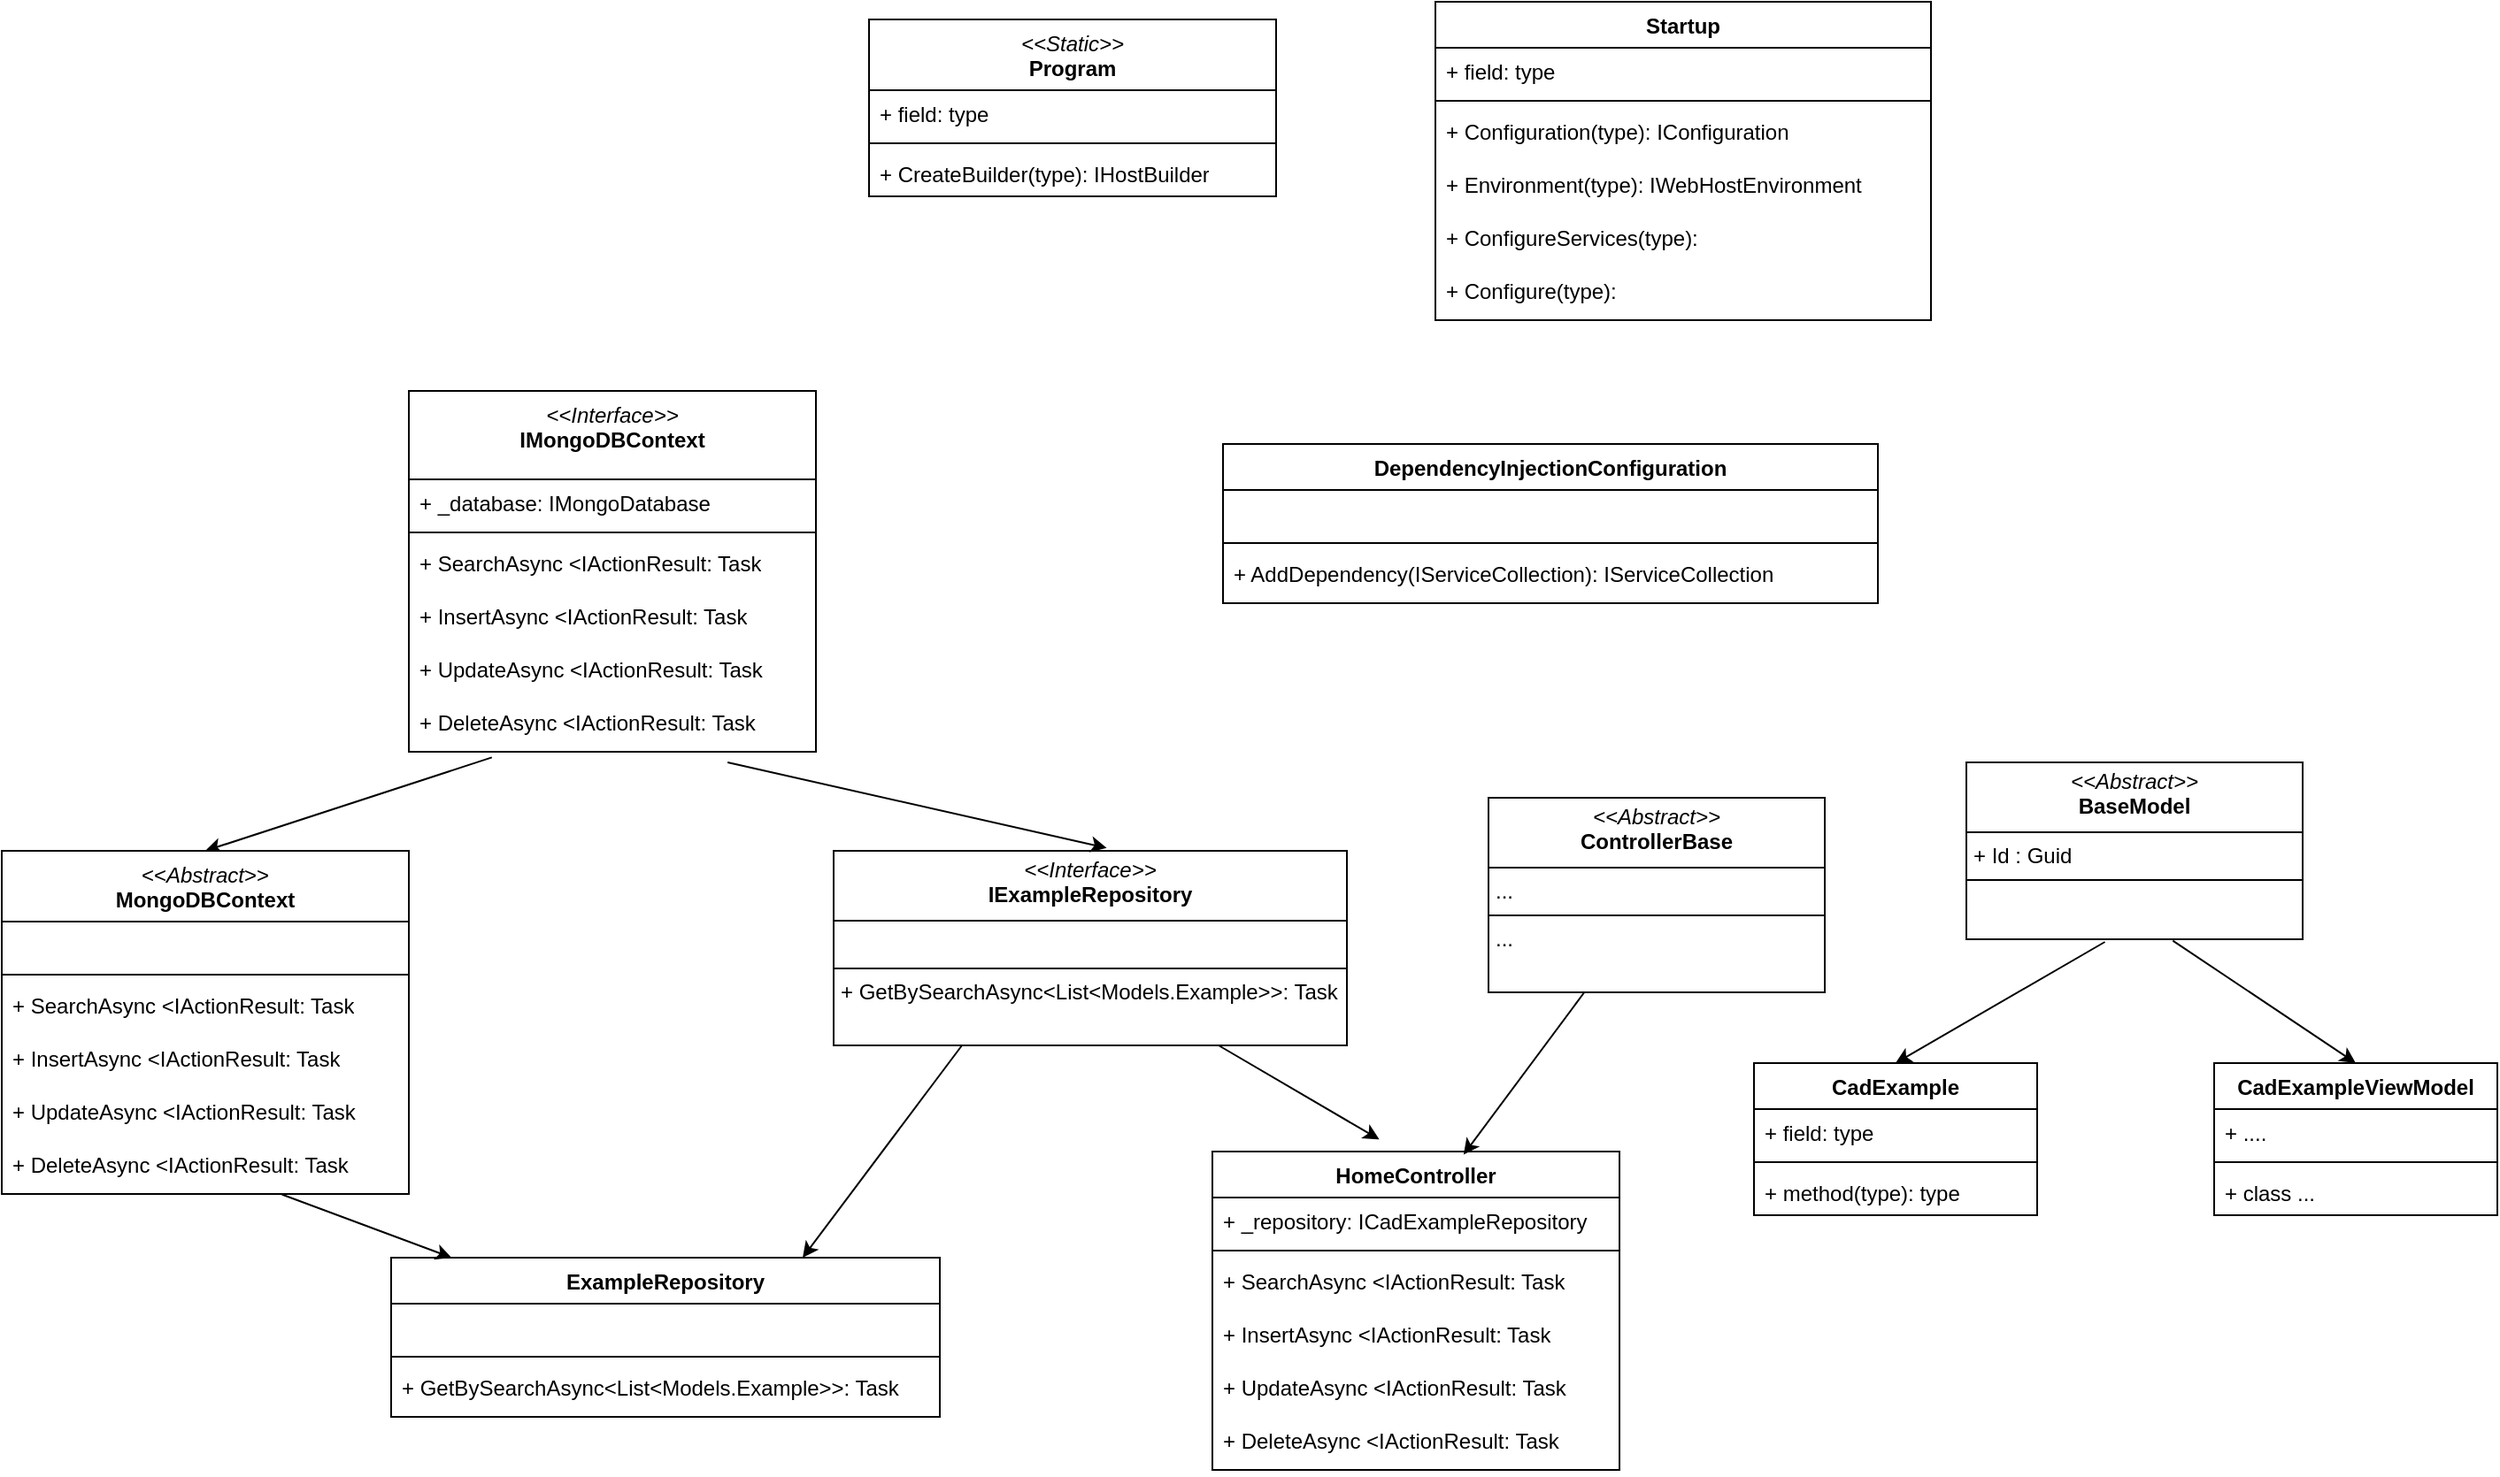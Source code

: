 <mxfile version="24.3.1" type="device">
  <diagram name="Página-1" id="y2cU4MqPE3Seo-SNJSKG">
    <mxGraphModel dx="2227" dy="1928" grid="1" gridSize="10" guides="1" tooltips="1" connect="1" arrows="1" fold="1" page="1" pageScale="1" pageWidth="827" pageHeight="1169" math="0" shadow="0">
      <root>
        <mxCell id="0" />
        <mxCell id="1" parent="0" />
        <mxCell id="RNBheS_vnpGrsHCAXqwP-1" value="&lt;p style=&quot;margin:0px;margin-top:4px;text-align:center;&quot;&gt;&lt;i&gt;&amp;lt;&amp;lt;Interface&amp;gt;&amp;gt;&lt;/i&gt;&lt;br&gt;&lt;b&gt;IExampleRepository&lt;/b&gt;&lt;/p&gt;&lt;hr size=&quot;1&quot; style=&quot;border-style:solid;&quot;&gt;&lt;p style=&quot;margin:0px;margin-left:4px;&quot;&gt;&lt;br&gt;&lt;/p&gt;&lt;hr size=&quot;1&quot; style=&quot;border-style:solid;&quot;&gt;&lt;p style=&quot;margin:0px;margin-left:4px;&quot;&gt;+ GetBySearchAsync&amp;lt;List&amp;lt;Models.Example&amp;gt;&amp;gt;: Task&lt;br&gt;&lt;/p&gt;" style="verticalAlign=top;align=left;overflow=fill;html=1;whiteSpace=wrap;" vertex="1" parent="1">
          <mxGeometry x="200" y="90" width="290" height="110" as="geometry" />
        </mxCell>
        <mxCell id="RNBheS_vnpGrsHCAXqwP-3" value="HomeController" style="swimlane;fontStyle=1;align=center;verticalAlign=top;childLayout=stackLayout;horizontal=1;startSize=26;horizontalStack=0;resizeParent=1;resizeParentMax=0;resizeLast=0;collapsible=1;marginBottom=0;whiteSpace=wrap;html=1;" vertex="1" parent="1">
          <mxGeometry x="414" y="260" width="230" height="180" as="geometry" />
        </mxCell>
        <mxCell id="RNBheS_vnpGrsHCAXqwP-4" value="+ _repository: ICadExampleRepository" style="text;strokeColor=none;fillColor=none;align=left;verticalAlign=top;spacingLeft=4;spacingRight=4;overflow=hidden;rotatable=0;points=[[0,0.5],[1,0.5]];portConstraint=eastwest;whiteSpace=wrap;html=1;" vertex="1" parent="RNBheS_vnpGrsHCAXqwP-3">
          <mxGeometry y="26" width="230" height="26" as="geometry" />
        </mxCell>
        <mxCell id="RNBheS_vnpGrsHCAXqwP-5" value="" style="line;strokeWidth=1;fillColor=none;align=left;verticalAlign=middle;spacingTop=-1;spacingLeft=3;spacingRight=3;rotatable=0;labelPosition=right;points=[];portConstraint=eastwest;strokeColor=inherit;" vertex="1" parent="RNBheS_vnpGrsHCAXqwP-3">
          <mxGeometry y="52" width="230" height="8" as="geometry" />
        </mxCell>
        <mxCell id="RNBheS_vnpGrsHCAXqwP-6" value="+ SearchAsync &amp;lt;IActionResult: Task" style="text;strokeColor=none;fillColor=none;align=left;verticalAlign=top;spacingLeft=4;spacingRight=4;overflow=hidden;rotatable=0;points=[[0,0.5],[1,0.5]];portConstraint=eastwest;whiteSpace=wrap;html=1;" vertex="1" parent="RNBheS_vnpGrsHCAXqwP-3">
          <mxGeometry y="60" width="230" height="30" as="geometry" />
        </mxCell>
        <mxCell id="RNBheS_vnpGrsHCAXqwP-18" value="+ InsertAsync &amp;lt;IActionResult: Task" style="text;strokeColor=none;fillColor=none;align=left;verticalAlign=top;spacingLeft=4;spacingRight=4;overflow=hidden;rotatable=0;points=[[0,0.5],[1,0.5]];portConstraint=eastwest;whiteSpace=wrap;html=1;" vertex="1" parent="RNBheS_vnpGrsHCAXqwP-3">
          <mxGeometry y="90" width="230" height="30" as="geometry" />
        </mxCell>
        <mxCell id="RNBheS_vnpGrsHCAXqwP-19" value="+ UpdateAsync &amp;lt;IActionResult: Task" style="text;strokeColor=none;fillColor=none;align=left;verticalAlign=top;spacingLeft=4;spacingRight=4;overflow=hidden;rotatable=0;points=[[0,0.5],[1,0.5]];portConstraint=eastwest;whiteSpace=wrap;html=1;" vertex="1" parent="RNBheS_vnpGrsHCAXqwP-3">
          <mxGeometry y="120" width="230" height="30" as="geometry" />
        </mxCell>
        <mxCell id="RNBheS_vnpGrsHCAXqwP-20" value="+ DeleteAsync &amp;lt;IActionResult: Task" style="text;strokeColor=none;fillColor=none;align=left;verticalAlign=top;spacingLeft=4;spacingRight=4;overflow=hidden;rotatable=0;points=[[0,0.5],[1,0.5]];portConstraint=eastwest;whiteSpace=wrap;html=1;" vertex="1" parent="RNBheS_vnpGrsHCAXqwP-3">
          <mxGeometry y="150" width="230" height="30" as="geometry" />
        </mxCell>
        <mxCell id="RNBheS_vnpGrsHCAXqwP-11" style="edgeStyle=none;rounded=0;orthogonalLoop=1;jettySize=auto;html=1;exitX=0.75;exitY=1;exitDx=0;exitDy=0;entryX=0.41;entryY=-0.038;entryDx=0;entryDy=0;entryPerimeter=0;" edge="1" parent="1" source="RNBheS_vnpGrsHCAXqwP-1" target="RNBheS_vnpGrsHCAXqwP-3">
          <mxGeometry relative="1" as="geometry" />
        </mxCell>
        <mxCell id="RNBheS_vnpGrsHCAXqwP-12" value="ExampleRepository" style="swimlane;fontStyle=1;align=center;verticalAlign=top;childLayout=stackLayout;horizontal=1;startSize=26;horizontalStack=0;resizeParent=1;resizeParentMax=0;resizeLast=0;collapsible=1;marginBottom=0;whiteSpace=wrap;html=1;" vertex="1" parent="1">
          <mxGeometry x="-50" y="320" width="310" height="90" as="geometry" />
        </mxCell>
        <mxCell id="RNBheS_vnpGrsHCAXqwP-13" value="&amp;nbsp;" style="text;strokeColor=none;fillColor=none;align=left;verticalAlign=top;spacingLeft=4;spacingRight=4;overflow=hidden;rotatable=0;points=[[0,0.5],[1,0.5]];portConstraint=eastwest;whiteSpace=wrap;html=1;" vertex="1" parent="RNBheS_vnpGrsHCAXqwP-12">
          <mxGeometry y="26" width="310" height="26" as="geometry" />
        </mxCell>
        <mxCell id="RNBheS_vnpGrsHCAXqwP-14" value="" style="line;strokeWidth=1;fillColor=none;align=left;verticalAlign=middle;spacingTop=-1;spacingLeft=3;spacingRight=3;rotatable=0;labelPosition=right;points=[];portConstraint=eastwest;strokeColor=inherit;" vertex="1" parent="RNBheS_vnpGrsHCAXqwP-12">
          <mxGeometry y="52" width="310" height="8" as="geometry" />
        </mxCell>
        <mxCell id="RNBheS_vnpGrsHCAXqwP-15" value="+ GetBySearchAsync&amp;lt;List&amp;lt;Models.Example&amp;gt;&amp;gt;: Task" style="text;strokeColor=none;fillColor=none;align=left;verticalAlign=top;spacingLeft=4;spacingRight=4;overflow=hidden;rotatable=0;points=[[0,0.5],[1,0.5]];portConstraint=eastwest;whiteSpace=wrap;html=1;" vertex="1" parent="RNBheS_vnpGrsHCAXqwP-12">
          <mxGeometry y="60" width="310" height="30" as="geometry" />
        </mxCell>
        <mxCell id="RNBheS_vnpGrsHCAXqwP-17" style="edgeStyle=none;rounded=0;orthogonalLoop=1;jettySize=auto;html=1;exitX=0.25;exitY=1;exitDx=0;exitDy=0;entryX=0.75;entryY=0;entryDx=0;entryDy=0;" edge="1" parent="1" source="RNBheS_vnpGrsHCAXqwP-1" target="RNBheS_vnpGrsHCAXqwP-12">
          <mxGeometry relative="1" as="geometry" />
        </mxCell>
        <mxCell id="RNBheS_vnpGrsHCAXqwP-48" style="edgeStyle=none;rounded=0;orthogonalLoop=1;jettySize=auto;html=1;entryX=0.5;entryY=0;entryDx=0;entryDy=0;exitX=0.204;exitY=1.107;exitDx=0;exitDy=0;exitPerimeter=0;" edge="1" parent="1" source="RNBheS_vnpGrsHCAXqwP-39" target="RNBheS_vnpGrsHCAXqwP-41">
          <mxGeometry relative="1" as="geometry" />
        </mxCell>
        <mxCell id="RNBheS_vnpGrsHCAXqwP-33" value="&lt;div&gt;&lt;i style=&quot;font-weight: normal;&quot;&gt;&amp;lt;&amp;lt;Interface&amp;gt;&amp;gt;&lt;/i&gt;&lt;/div&gt;IMongoDBContext" style="swimlane;fontStyle=1;align=center;verticalAlign=top;childLayout=stackLayout;horizontal=1;startSize=50;horizontalStack=0;resizeParent=1;resizeParentMax=0;resizeLast=0;collapsible=1;marginBottom=0;whiteSpace=wrap;html=1;" vertex="1" parent="1">
          <mxGeometry x="-40" y="-170" width="230" height="204" as="geometry" />
        </mxCell>
        <mxCell id="RNBheS_vnpGrsHCAXqwP-34" value="+ _database: IMongoDatabase" style="text;strokeColor=none;fillColor=none;align=left;verticalAlign=top;spacingLeft=4;spacingRight=4;overflow=hidden;rotatable=0;points=[[0,0.5],[1,0.5]];portConstraint=eastwest;whiteSpace=wrap;html=1;" vertex="1" parent="RNBheS_vnpGrsHCAXqwP-33">
          <mxGeometry y="50" width="230" height="26" as="geometry" />
        </mxCell>
        <mxCell id="RNBheS_vnpGrsHCAXqwP-35" value="" style="line;strokeWidth=1;fillColor=none;align=left;verticalAlign=middle;spacingTop=-1;spacingLeft=3;spacingRight=3;rotatable=0;labelPosition=right;points=[];portConstraint=eastwest;strokeColor=inherit;" vertex="1" parent="RNBheS_vnpGrsHCAXqwP-33">
          <mxGeometry y="76" width="230" height="8" as="geometry" />
        </mxCell>
        <mxCell id="RNBheS_vnpGrsHCAXqwP-36" value="+ SearchAsync &amp;lt;IActionResult: Task" style="text;strokeColor=none;fillColor=none;align=left;verticalAlign=top;spacingLeft=4;spacingRight=4;overflow=hidden;rotatable=0;points=[[0,0.5],[1,0.5]];portConstraint=eastwest;whiteSpace=wrap;html=1;" vertex="1" parent="RNBheS_vnpGrsHCAXqwP-33">
          <mxGeometry y="84" width="230" height="30" as="geometry" />
        </mxCell>
        <mxCell id="RNBheS_vnpGrsHCAXqwP-37" value="+ InsertAsync &amp;lt;IActionResult: Task" style="text;strokeColor=none;fillColor=none;align=left;verticalAlign=top;spacingLeft=4;spacingRight=4;overflow=hidden;rotatable=0;points=[[0,0.5],[1,0.5]];portConstraint=eastwest;whiteSpace=wrap;html=1;" vertex="1" parent="RNBheS_vnpGrsHCAXqwP-33">
          <mxGeometry y="114" width="230" height="30" as="geometry" />
        </mxCell>
        <mxCell id="RNBheS_vnpGrsHCAXqwP-38" value="+ UpdateAsync &amp;lt;IActionResult: Task" style="text;strokeColor=none;fillColor=none;align=left;verticalAlign=top;spacingLeft=4;spacingRight=4;overflow=hidden;rotatable=0;points=[[0,0.5],[1,0.5]];portConstraint=eastwest;whiteSpace=wrap;html=1;" vertex="1" parent="RNBheS_vnpGrsHCAXqwP-33">
          <mxGeometry y="144" width="230" height="30" as="geometry" />
        </mxCell>
        <mxCell id="RNBheS_vnpGrsHCAXqwP-39" value="+ DeleteAsync &amp;lt;IActionResult: Task" style="text;strokeColor=none;fillColor=none;align=left;verticalAlign=top;spacingLeft=4;spacingRight=4;overflow=hidden;rotatable=0;points=[[0,0.5],[1,0.5]];portConstraint=eastwest;whiteSpace=wrap;html=1;" vertex="1" parent="RNBheS_vnpGrsHCAXqwP-33">
          <mxGeometry y="174" width="230" height="30" as="geometry" />
        </mxCell>
        <mxCell id="RNBheS_vnpGrsHCAXqwP-70" style="edgeStyle=none;rounded=0;orthogonalLoop=1;jettySize=auto;html=1;exitX=0.688;exitY=1.009;exitDx=0;exitDy=0;exitPerimeter=0;" edge="1" parent="1" source="RNBheS_vnpGrsHCAXqwP-47" target="RNBheS_vnpGrsHCAXqwP-12">
          <mxGeometry relative="1" as="geometry" />
        </mxCell>
        <mxCell id="RNBheS_vnpGrsHCAXqwP-41" value="&lt;div&gt;&lt;span style=&quot;font-weight: normal;&quot;&gt;&amp;lt;&amp;lt;&lt;i&gt;Abstract&lt;/i&gt;&amp;gt;&amp;gt;&lt;/span&gt;&lt;/div&gt;MongoDBContext" style="swimlane;fontStyle=1;align=center;verticalAlign=top;childLayout=stackLayout;horizontal=1;startSize=40;horizontalStack=0;resizeParent=1;resizeParentMax=0;resizeLast=0;collapsible=1;marginBottom=0;whiteSpace=wrap;html=1;" vertex="1" parent="1">
          <mxGeometry x="-270" y="90" width="230" height="194" as="geometry" />
        </mxCell>
        <mxCell id="RNBheS_vnpGrsHCAXqwP-42" value="&amp;nbsp;" style="text;strokeColor=none;fillColor=none;align=left;verticalAlign=top;spacingLeft=4;spacingRight=4;overflow=hidden;rotatable=0;points=[[0,0.5],[1,0.5]];portConstraint=eastwest;whiteSpace=wrap;html=1;" vertex="1" parent="RNBheS_vnpGrsHCAXqwP-41">
          <mxGeometry y="40" width="230" height="26" as="geometry" />
        </mxCell>
        <mxCell id="RNBheS_vnpGrsHCAXqwP-43" value="" style="line;strokeWidth=1;fillColor=none;align=left;verticalAlign=middle;spacingTop=-1;spacingLeft=3;spacingRight=3;rotatable=0;labelPosition=right;points=[];portConstraint=eastwest;strokeColor=inherit;" vertex="1" parent="RNBheS_vnpGrsHCAXqwP-41">
          <mxGeometry y="66" width="230" height="8" as="geometry" />
        </mxCell>
        <mxCell id="RNBheS_vnpGrsHCAXqwP-44" value="+ SearchAsync &amp;lt;IActionResult: Task" style="text;strokeColor=none;fillColor=none;align=left;verticalAlign=top;spacingLeft=4;spacingRight=4;overflow=hidden;rotatable=0;points=[[0,0.5],[1,0.5]];portConstraint=eastwest;whiteSpace=wrap;html=1;" vertex="1" parent="RNBheS_vnpGrsHCAXqwP-41">
          <mxGeometry y="74" width="230" height="30" as="geometry" />
        </mxCell>
        <mxCell id="RNBheS_vnpGrsHCAXqwP-45" value="+ InsertAsync &amp;lt;IActionResult: Task" style="text;strokeColor=none;fillColor=none;align=left;verticalAlign=top;spacingLeft=4;spacingRight=4;overflow=hidden;rotatable=0;points=[[0,0.5],[1,0.5]];portConstraint=eastwest;whiteSpace=wrap;html=1;" vertex="1" parent="RNBheS_vnpGrsHCAXqwP-41">
          <mxGeometry y="104" width="230" height="30" as="geometry" />
        </mxCell>
        <mxCell id="RNBheS_vnpGrsHCAXqwP-46" value="+ UpdateAsync &amp;lt;IActionResult: Task" style="text;strokeColor=none;fillColor=none;align=left;verticalAlign=top;spacingLeft=4;spacingRight=4;overflow=hidden;rotatable=0;points=[[0,0.5],[1,0.5]];portConstraint=eastwest;whiteSpace=wrap;html=1;" vertex="1" parent="RNBheS_vnpGrsHCAXqwP-41">
          <mxGeometry y="134" width="230" height="30" as="geometry" />
        </mxCell>
        <mxCell id="RNBheS_vnpGrsHCAXqwP-47" value="+ DeleteAsync &amp;lt;IActionResult: Task" style="text;strokeColor=none;fillColor=none;align=left;verticalAlign=top;spacingLeft=4;spacingRight=4;overflow=hidden;rotatable=0;points=[[0,0.5],[1,0.5]];portConstraint=eastwest;whiteSpace=wrap;html=1;" vertex="1" parent="RNBheS_vnpGrsHCAXqwP-41">
          <mxGeometry y="164" width="230" height="30" as="geometry" />
        </mxCell>
        <mxCell id="RNBheS_vnpGrsHCAXqwP-49" style="edgeStyle=none;rounded=0;orthogonalLoop=1;jettySize=auto;html=1;entryX=0.532;entryY=-0.015;entryDx=0;entryDy=0;entryPerimeter=0;exitX=0.783;exitY=1.2;exitDx=0;exitDy=0;exitPerimeter=0;" edge="1" parent="1" source="RNBheS_vnpGrsHCAXqwP-39" target="RNBheS_vnpGrsHCAXqwP-1">
          <mxGeometry relative="1" as="geometry" />
        </mxCell>
        <mxCell id="RNBheS_vnpGrsHCAXqwP-51" value="CadExample" style="swimlane;fontStyle=1;align=center;verticalAlign=top;childLayout=stackLayout;horizontal=1;startSize=26;horizontalStack=0;resizeParent=1;resizeParentMax=0;resizeLast=0;collapsible=1;marginBottom=0;whiteSpace=wrap;html=1;" vertex="1" parent="1">
          <mxGeometry x="720" y="210" width="160" height="86" as="geometry" />
        </mxCell>
        <mxCell id="RNBheS_vnpGrsHCAXqwP-52" value="+ field: type" style="text;strokeColor=none;fillColor=none;align=left;verticalAlign=top;spacingLeft=4;spacingRight=4;overflow=hidden;rotatable=0;points=[[0,0.5],[1,0.5]];portConstraint=eastwest;whiteSpace=wrap;html=1;" vertex="1" parent="RNBheS_vnpGrsHCAXqwP-51">
          <mxGeometry y="26" width="160" height="26" as="geometry" />
        </mxCell>
        <mxCell id="RNBheS_vnpGrsHCAXqwP-53" value="" style="line;strokeWidth=1;fillColor=none;align=left;verticalAlign=middle;spacingTop=-1;spacingLeft=3;spacingRight=3;rotatable=0;labelPosition=right;points=[];portConstraint=eastwest;strokeColor=inherit;" vertex="1" parent="RNBheS_vnpGrsHCAXqwP-51">
          <mxGeometry y="52" width="160" height="8" as="geometry" />
        </mxCell>
        <mxCell id="RNBheS_vnpGrsHCAXqwP-54" value="+ method(type): type" style="text;strokeColor=none;fillColor=none;align=left;verticalAlign=top;spacingLeft=4;spacingRight=4;overflow=hidden;rotatable=0;points=[[0,0.5],[1,0.5]];portConstraint=eastwest;whiteSpace=wrap;html=1;" vertex="1" parent="RNBheS_vnpGrsHCAXqwP-51">
          <mxGeometry y="60" width="160" height="26" as="geometry" />
        </mxCell>
        <mxCell id="RNBheS_vnpGrsHCAXqwP-59" style="edgeStyle=none;rounded=0;orthogonalLoop=1;jettySize=auto;html=1;entryX=0.5;entryY=0;entryDx=0;entryDy=0;exitX=0.412;exitY=1.015;exitDx=0;exitDy=0;exitPerimeter=0;" edge="1" parent="1" source="RNBheS_vnpGrsHCAXqwP-69" target="RNBheS_vnpGrsHCAXqwP-51">
          <mxGeometry relative="1" as="geometry">
            <mxPoint x="879.8" y="153" as="sourcePoint" />
          </mxGeometry>
        </mxCell>
        <mxCell id="RNBheS_vnpGrsHCAXqwP-64" style="edgeStyle=none;rounded=0;orthogonalLoop=1;jettySize=auto;html=1;entryX=0.5;entryY=0;entryDx=0;entryDy=0;exitX=0.614;exitY=1.008;exitDx=0;exitDy=0;exitPerimeter=0;" edge="1" parent="1" source="RNBheS_vnpGrsHCAXqwP-69" target="RNBheS_vnpGrsHCAXqwP-60">
          <mxGeometry relative="1" as="geometry">
            <mxPoint x="991.6" y="153" as="sourcePoint" />
          </mxGeometry>
        </mxCell>
        <mxCell id="RNBheS_vnpGrsHCAXqwP-60" value="CadExampleViewModel" style="swimlane;fontStyle=1;align=center;verticalAlign=top;childLayout=stackLayout;horizontal=1;startSize=26;horizontalStack=0;resizeParent=1;resizeParentMax=0;resizeLast=0;collapsible=1;marginBottom=0;whiteSpace=wrap;html=1;" vertex="1" parent="1">
          <mxGeometry x="980" y="210" width="160" height="86" as="geometry" />
        </mxCell>
        <mxCell id="RNBheS_vnpGrsHCAXqwP-61" value="+ ...." style="text;strokeColor=none;fillColor=none;align=left;verticalAlign=top;spacingLeft=4;spacingRight=4;overflow=hidden;rotatable=0;points=[[0,0.5],[1,0.5]];portConstraint=eastwest;whiteSpace=wrap;html=1;" vertex="1" parent="RNBheS_vnpGrsHCAXqwP-60">
          <mxGeometry y="26" width="160" height="26" as="geometry" />
        </mxCell>
        <mxCell id="RNBheS_vnpGrsHCAXqwP-62" value="" style="line;strokeWidth=1;fillColor=none;align=left;verticalAlign=middle;spacingTop=-1;spacingLeft=3;spacingRight=3;rotatable=0;labelPosition=right;points=[];portConstraint=eastwest;strokeColor=inherit;" vertex="1" parent="RNBheS_vnpGrsHCAXqwP-60">
          <mxGeometry y="52" width="160" height="8" as="geometry" />
        </mxCell>
        <mxCell id="RNBheS_vnpGrsHCAXqwP-63" value="+ class ..." style="text;strokeColor=none;fillColor=none;align=left;verticalAlign=top;spacingLeft=4;spacingRight=4;overflow=hidden;rotatable=0;points=[[0,0.5],[1,0.5]];portConstraint=eastwest;whiteSpace=wrap;html=1;" vertex="1" parent="RNBheS_vnpGrsHCAXqwP-60">
          <mxGeometry y="60" width="160" height="26" as="geometry" />
        </mxCell>
        <mxCell id="RNBheS_vnpGrsHCAXqwP-65" value="DependencyInjectionConfiguration" style="swimlane;fontStyle=1;align=center;verticalAlign=top;childLayout=stackLayout;horizontal=1;startSize=26;horizontalStack=0;resizeParent=1;resizeParentMax=0;resizeLast=0;collapsible=1;marginBottom=0;whiteSpace=wrap;html=1;" vertex="1" parent="1">
          <mxGeometry x="420" y="-140" width="370" height="90" as="geometry" />
        </mxCell>
        <mxCell id="RNBheS_vnpGrsHCAXqwP-66" value="&amp;nbsp;" style="text;strokeColor=none;fillColor=none;align=left;verticalAlign=top;spacingLeft=4;spacingRight=4;overflow=hidden;rotatable=0;points=[[0,0.5],[1,0.5]];portConstraint=eastwest;whiteSpace=wrap;html=1;" vertex="1" parent="RNBheS_vnpGrsHCAXqwP-65">
          <mxGeometry y="26" width="370" height="26" as="geometry" />
        </mxCell>
        <mxCell id="RNBheS_vnpGrsHCAXqwP-67" value="" style="line;strokeWidth=1;fillColor=none;align=left;verticalAlign=middle;spacingTop=-1;spacingLeft=3;spacingRight=3;rotatable=0;labelPosition=right;points=[];portConstraint=eastwest;strokeColor=inherit;" vertex="1" parent="RNBheS_vnpGrsHCAXqwP-65">
          <mxGeometry y="52" width="370" height="8" as="geometry" />
        </mxCell>
        <mxCell id="RNBheS_vnpGrsHCAXqwP-68" value="+ AddDependency(IServiceCollection): IServiceCollection" style="text;strokeColor=none;fillColor=none;align=left;verticalAlign=top;spacingLeft=4;spacingRight=4;overflow=hidden;rotatable=0;points=[[0,0.5],[1,0.5]];portConstraint=eastwest;whiteSpace=wrap;html=1;" vertex="1" parent="RNBheS_vnpGrsHCAXqwP-65">
          <mxGeometry y="60" width="370" height="30" as="geometry" />
        </mxCell>
        <mxCell id="RNBheS_vnpGrsHCAXqwP-69" value="&lt;p style=&quot;margin:0px;margin-top:4px;text-align:center;&quot;&gt;&lt;i&gt;&amp;lt;&amp;lt;Abstract&amp;gt;&amp;gt;&lt;/i&gt;&lt;br&gt;&lt;b&gt;BaseModel&lt;/b&gt;&lt;/p&gt;&lt;hr size=&quot;1&quot; style=&quot;border-style:solid;&quot;&gt;&lt;p style=&quot;margin:0px;margin-left:4px;&quot;&gt;+ Id : Guid&lt;br&gt;&lt;/p&gt;&lt;hr size=&quot;1&quot; style=&quot;border-style:solid;&quot;&gt;&lt;p style=&quot;margin:0px;margin-left:4px;&quot;&gt;&lt;br&gt;&lt;/p&gt;" style="verticalAlign=top;align=left;overflow=fill;html=1;whiteSpace=wrap;" vertex="1" parent="1">
          <mxGeometry x="840" y="40" width="190" height="100" as="geometry" />
        </mxCell>
        <mxCell id="RNBheS_vnpGrsHCAXqwP-71" value="&lt;p style=&quot;margin:0px;margin-top:4px;text-align:center;&quot;&gt;&lt;i&gt;&amp;lt;&amp;lt;Abstract&amp;gt;&amp;gt;&lt;/i&gt;&lt;br&gt;&lt;b&gt;ControllerBase&lt;/b&gt;&lt;/p&gt;&lt;hr size=&quot;1&quot; style=&quot;border-style:solid;&quot;&gt;&lt;p style=&quot;margin:0px;margin-left:4px;&quot;&gt;...&lt;br&gt;&lt;/p&gt;&lt;hr size=&quot;1&quot; style=&quot;border-style:solid;&quot;&gt;&lt;p style=&quot;margin:0px;margin-left:4px;&quot;&gt;...&lt;/p&gt;" style="verticalAlign=top;align=left;overflow=fill;html=1;whiteSpace=wrap;" vertex="1" parent="1">
          <mxGeometry x="570" y="60" width="190" height="110" as="geometry" />
        </mxCell>
        <mxCell id="RNBheS_vnpGrsHCAXqwP-72" style="edgeStyle=none;rounded=0;orthogonalLoop=1;jettySize=auto;html=1;entryX=0.617;entryY=0.01;entryDx=0;entryDy=0;entryPerimeter=0;" edge="1" parent="1" source="RNBheS_vnpGrsHCAXqwP-71" target="RNBheS_vnpGrsHCAXqwP-3">
          <mxGeometry relative="1" as="geometry" />
        </mxCell>
        <mxCell id="RNBheS_vnpGrsHCAXqwP-83" value="Startup" style="swimlane;fontStyle=1;align=center;verticalAlign=top;childLayout=stackLayout;horizontal=1;startSize=26;horizontalStack=0;resizeParent=1;resizeParentMax=0;resizeLast=0;collapsible=1;marginBottom=0;whiteSpace=wrap;html=1;" vertex="1" parent="1">
          <mxGeometry x="540" y="-390" width="280" height="180" as="geometry" />
        </mxCell>
        <mxCell id="RNBheS_vnpGrsHCAXqwP-84" value="+ field: type" style="text;strokeColor=none;fillColor=none;align=left;verticalAlign=top;spacingLeft=4;spacingRight=4;overflow=hidden;rotatable=0;points=[[0,0.5],[1,0.5]];portConstraint=eastwest;whiteSpace=wrap;html=1;" vertex="1" parent="RNBheS_vnpGrsHCAXqwP-83">
          <mxGeometry y="26" width="280" height="26" as="geometry" />
        </mxCell>
        <mxCell id="RNBheS_vnpGrsHCAXqwP-85" value="" style="line;strokeWidth=1;fillColor=none;align=left;verticalAlign=middle;spacingTop=-1;spacingLeft=3;spacingRight=3;rotatable=0;labelPosition=right;points=[];portConstraint=eastwest;strokeColor=inherit;" vertex="1" parent="RNBheS_vnpGrsHCAXqwP-83">
          <mxGeometry y="52" width="280" height="8" as="geometry" />
        </mxCell>
        <mxCell id="RNBheS_vnpGrsHCAXqwP-86" value="+ Configuration(type): IConfiguration" style="text;strokeColor=none;fillColor=none;align=left;verticalAlign=top;spacingLeft=4;spacingRight=4;overflow=hidden;rotatable=0;points=[[0,0.5],[1,0.5]];portConstraint=eastwest;whiteSpace=wrap;html=1;" vertex="1" parent="RNBheS_vnpGrsHCAXqwP-83">
          <mxGeometry y="60" width="280" height="30" as="geometry" />
        </mxCell>
        <mxCell id="RNBheS_vnpGrsHCAXqwP-96" value="+ Environment(type): IWebHostEnvironment" style="text;strokeColor=none;fillColor=none;align=left;verticalAlign=top;spacingLeft=4;spacingRight=4;overflow=hidden;rotatable=0;points=[[0,0.5],[1,0.5]];portConstraint=eastwest;whiteSpace=wrap;html=1;" vertex="1" parent="RNBheS_vnpGrsHCAXqwP-83">
          <mxGeometry y="90" width="280" height="30" as="geometry" />
        </mxCell>
        <mxCell id="RNBheS_vnpGrsHCAXqwP-97" value="+ ConfigureServices(type):&amp;nbsp;" style="text;strokeColor=none;fillColor=none;align=left;verticalAlign=top;spacingLeft=4;spacingRight=4;overflow=hidden;rotatable=0;points=[[0,0.5],[1,0.5]];portConstraint=eastwest;whiteSpace=wrap;html=1;" vertex="1" parent="RNBheS_vnpGrsHCAXqwP-83">
          <mxGeometry y="120" width="280" height="30" as="geometry" />
        </mxCell>
        <mxCell id="RNBheS_vnpGrsHCAXqwP-98" value="+ Configure(type):&amp;nbsp;" style="text;strokeColor=none;fillColor=none;align=left;verticalAlign=top;spacingLeft=4;spacingRight=4;overflow=hidden;rotatable=0;points=[[0,0.5],[1,0.5]];portConstraint=eastwest;whiteSpace=wrap;html=1;" vertex="1" parent="RNBheS_vnpGrsHCAXqwP-83">
          <mxGeometry y="150" width="280" height="30" as="geometry" />
        </mxCell>
        <mxCell id="RNBheS_vnpGrsHCAXqwP-87" value="&lt;div&gt;&lt;span style=&quot;font-weight: normal;&quot;&gt;&lt;i&gt;&amp;lt;&amp;lt;Static&amp;gt;&amp;gt;&lt;/i&gt;&lt;/span&gt;&lt;/div&gt;Program" style="swimlane;fontStyle=1;align=center;verticalAlign=top;childLayout=stackLayout;horizontal=1;startSize=40;horizontalStack=0;resizeParent=1;resizeParentMax=0;resizeLast=0;collapsible=1;marginBottom=0;whiteSpace=wrap;html=1;" vertex="1" parent="1">
          <mxGeometry x="220" y="-380" width="230" height="100" as="geometry" />
        </mxCell>
        <mxCell id="RNBheS_vnpGrsHCAXqwP-88" value="+ field: type" style="text;strokeColor=none;fillColor=none;align=left;verticalAlign=top;spacingLeft=4;spacingRight=4;overflow=hidden;rotatable=0;points=[[0,0.5],[1,0.5]];portConstraint=eastwest;whiteSpace=wrap;html=1;" vertex="1" parent="RNBheS_vnpGrsHCAXqwP-87">
          <mxGeometry y="40" width="230" height="26" as="geometry" />
        </mxCell>
        <mxCell id="RNBheS_vnpGrsHCAXqwP-89" value="" style="line;strokeWidth=1;fillColor=none;align=left;verticalAlign=middle;spacingTop=-1;spacingLeft=3;spacingRight=3;rotatable=0;labelPosition=right;points=[];portConstraint=eastwest;strokeColor=inherit;" vertex="1" parent="RNBheS_vnpGrsHCAXqwP-87">
          <mxGeometry y="66" width="230" height="8" as="geometry" />
        </mxCell>
        <mxCell id="RNBheS_vnpGrsHCAXqwP-90" value="+ CreateBuilder(type): IHostBuilder" style="text;strokeColor=none;fillColor=none;align=left;verticalAlign=top;spacingLeft=4;spacingRight=4;overflow=hidden;rotatable=0;points=[[0,0.5],[1,0.5]];portConstraint=eastwest;whiteSpace=wrap;html=1;" vertex="1" parent="RNBheS_vnpGrsHCAXqwP-87">
          <mxGeometry y="74" width="230" height="26" as="geometry" />
        </mxCell>
      </root>
    </mxGraphModel>
  </diagram>
</mxfile>
